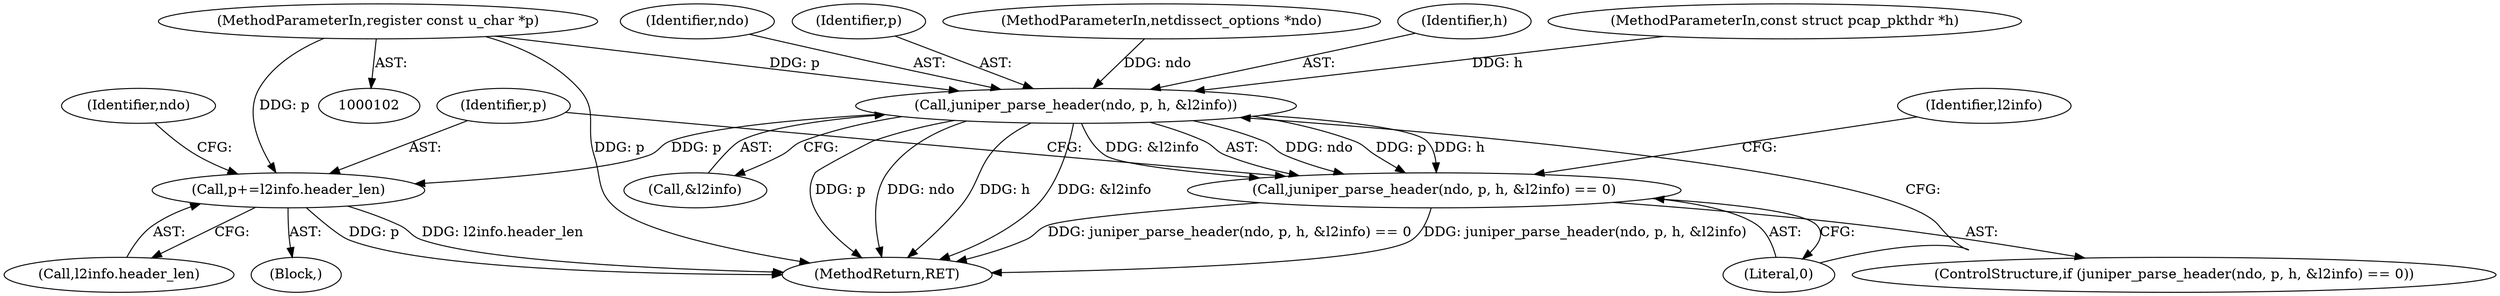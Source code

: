 digraph "0_tcpdump_1dcd10aceabbc03bf571ea32b892c522cbe923de_8@pointer" {
"1000105" [label="(MethodParameterIn,register const u_char *p)"];
"1000115" [label="(Call,juniper_parse_header(ndo, p, h, &l2info))"];
"1000114" [label="(Call,juniper_parse_header(ndo, p, h, &l2info) == 0)"];
"1000126" [label="(Call,p+=l2info.header_len)"];
"1000116" [label="(Identifier,ndo)"];
"1000115" [label="(Call,juniper_parse_header(ndo, p, h, &l2info))"];
"1000134" [label="(Identifier,ndo)"];
"1000127" [label="(Identifier,p)"];
"1000106" [label="(Block,)"];
"1000128" [label="(Call,l2info.header_len)"];
"1000119" [label="(Call,&l2info)"];
"1000117" [label="(Identifier,p)"];
"1000103" [label="(MethodParameterIn,netdissect_options *ndo)"];
"1000124" [label="(Identifier,l2info)"];
"1000118" [label="(Identifier,h)"];
"1000126" [label="(Call,p+=l2info.header_len)"];
"1000198" [label="(MethodReturn,RET)"];
"1000104" [label="(MethodParameterIn,const struct pcap_pkthdr *h)"];
"1000113" [label="(ControlStructure,if (juniper_parse_header(ndo, p, h, &l2info) == 0))"];
"1000105" [label="(MethodParameterIn,register const u_char *p)"];
"1000121" [label="(Literal,0)"];
"1000114" [label="(Call,juniper_parse_header(ndo, p, h, &l2info) == 0)"];
"1000105" -> "1000102"  [label="AST: "];
"1000105" -> "1000198"  [label="DDG: p"];
"1000105" -> "1000115"  [label="DDG: p"];
"1000105" -> "1000126"  [label="DDG: p"];
"1000115" -> "1000114"  [label="AST: "];
"1000115" -> "1000119"  [label="CFG: "];
"1000116" -> "1000115"  [label="AST: "];
"1000117" -> "1000115"  [label="AST: "];
"1000118" -> "1000115"  [label="AST: "];
"1000119" -> "1000115"  [label="AST: "];
"1000121" -> "1000115"  [label="CFG: "];
"1000115" -> "1000198"  [label="DDG: h"];
"1000115" -> "1000198"  [label="DDG: &l2info"];
"1000115" -> "1000198"  [label="DDG: p"];
"1000115" -> "1000198"  [label="DDG: ndo"];
"1000115" -> "1000114"  [label="DDG: ndo"];
"1000115" -> "1000114"  [label="DDG: p"];
"1000115" -> "1000114"  [label="DDG: h"];
"1000115" -> "1000114"  [label="DDG: &l2info"];
"1000103" -> "1000115"  [label="DDG: ndo"];
"1000104" -> "1000115"  [label="DDG: h"];
"1000115" -> "1000126"  [label="DDG: p"];
"1000114" -> "1000113"  [label="AST: "];
"1000114" -> "1000121"  [label="CFG: "];
"1000121" -> "1000114"  [label="AST: "];
"1000124" -> "1000114"  [label="CFG: "];
"1000127" -> "1000114"  [label="CFG: "];
"1000114" -> "1000198"  [label="DDG: juniper_parse_header(ndo, p, h, &l2info) == 0"];
"1000114" -> "1000198"  [label="DDG: juniper_parse_header(ndo, p, h, &l2info)"];
"1000126" -> "1000106"  [label="AST: "];
"1000126" -> "1000128"  [label="CFG: "];
"1000127" -> "1000126"  [label="AST: "];
"1000128" -> "1000126"  [label="AST: "];
"1000134" -> "1000126"  [label="CFG: "];
"1000126" -> "1000198"  [label="DDG: p"];
"1000126" -> "1000198"  [label="DDG: l2info.header_len"];
}
